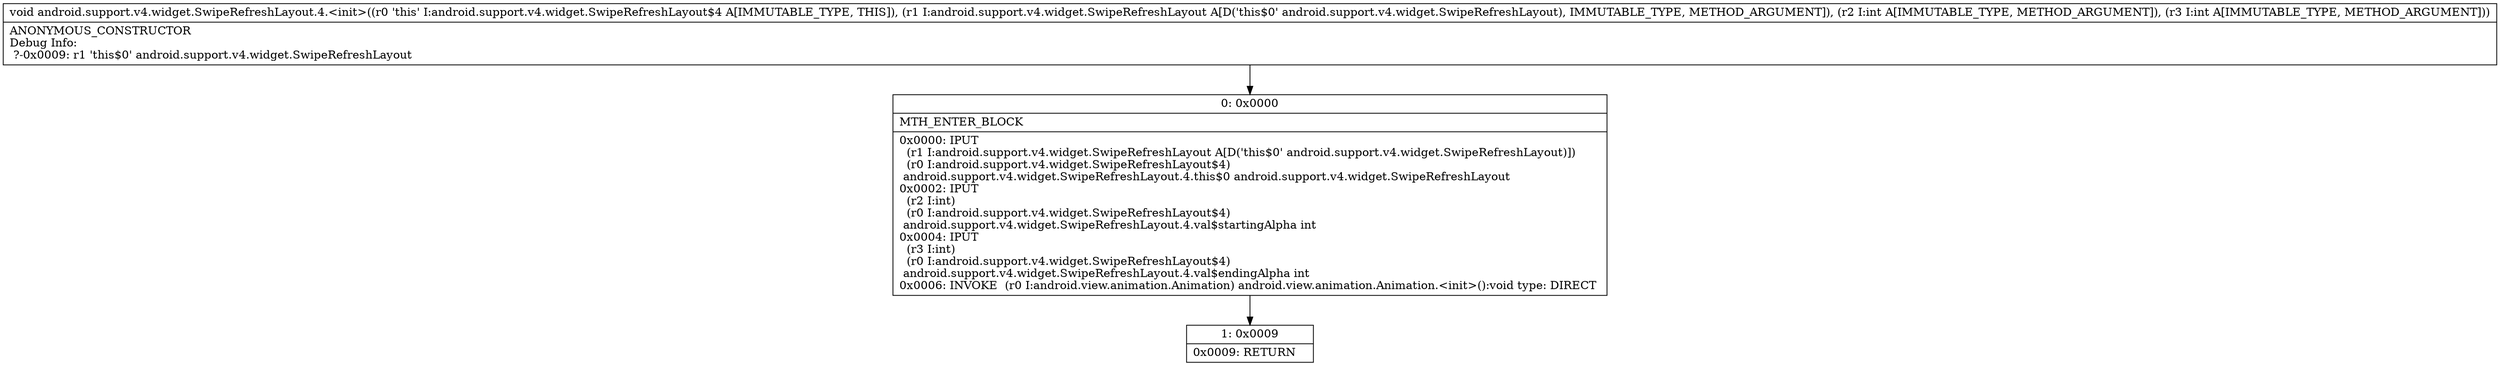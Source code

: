 digraph "CFG forandroid.support.v4.widget.SwipeRefreshLayout.4.\<init\>(Landroid\/support\/v4\/widget\/SwipeRefreshLayout;II)V" {
Node_0 [shape=record,label="{0\:\ 0x0000|MTH_ENTER_BLOCK\l|0x0000: IPUT  \l  (r1 I:android.support.v4.widget.SwipeRefreshLayout A[D('this$0' android.support.v4.widget.SwipeRefreshLayout)])\l  (r0 I:android.support.v4.widget.SwipeRefreshLayout$4)\l android.support.v4.widget.SwipeRefreshLayout.4.this$0 android.support.v4.widget.SwipeRefreshLayout \l0x0002: IPUT  \l  (r2 I:int)\l  (r0 I:android.support.v4.widget.SwipeRefreshLayout$4)\l android.support.v4.widget.SwipeRefreshLayout.4.val$startingAlpha int \l0x0004: IPUT  \l  (r3 I:int)\l  (r0 I:android.support.v4.widget.SwipeRefreshLayout$4)\l android.support.v4.widget.SwipeRefreshLayout.4.val$endingAlpha int \l0x0006: INVOKE  (r0 I:android.view.animation.Animation) android.view.animation.Animation.\<init\>():void type: DIRECT \l}"];
Node_1 [shape=record,label="{1\:\ 0x0009|0x0009: RETURN   \l}"];
MethodNode[shape=record,label="{void android.support.v4.widget.SwipeRefreshLayout.4.\<init\>((r0 'this' I:android.support.v4.widget.SwipeRefreshLayout$4 A[IMMUTABLE_TYPE, THIS]), (r1 I:android.support.v4.widget.SwipeRefreshLayout A[D('this$0' android.support.v4.widget.SwipeRefreshLayout), IMMUTABLE_TYPE, METHOD_ARGUMENT]), (r2 I:int A[IMMUTABLE_TYPE, METHOD_ARGUMENT]), (r3 I:int A[IMMUTABLE_TYPE, METHOD_ARGUMENT]))  | ANONYMOUS_CONSTRUCTOR\lDebug Info:\l  ?\-0x0009: r1 'this$0' android.support.v4.widget.SwipeRefreshLayout\l}"];
MethodNode -> Node_0;
Node_0 -> Node_1;
}

